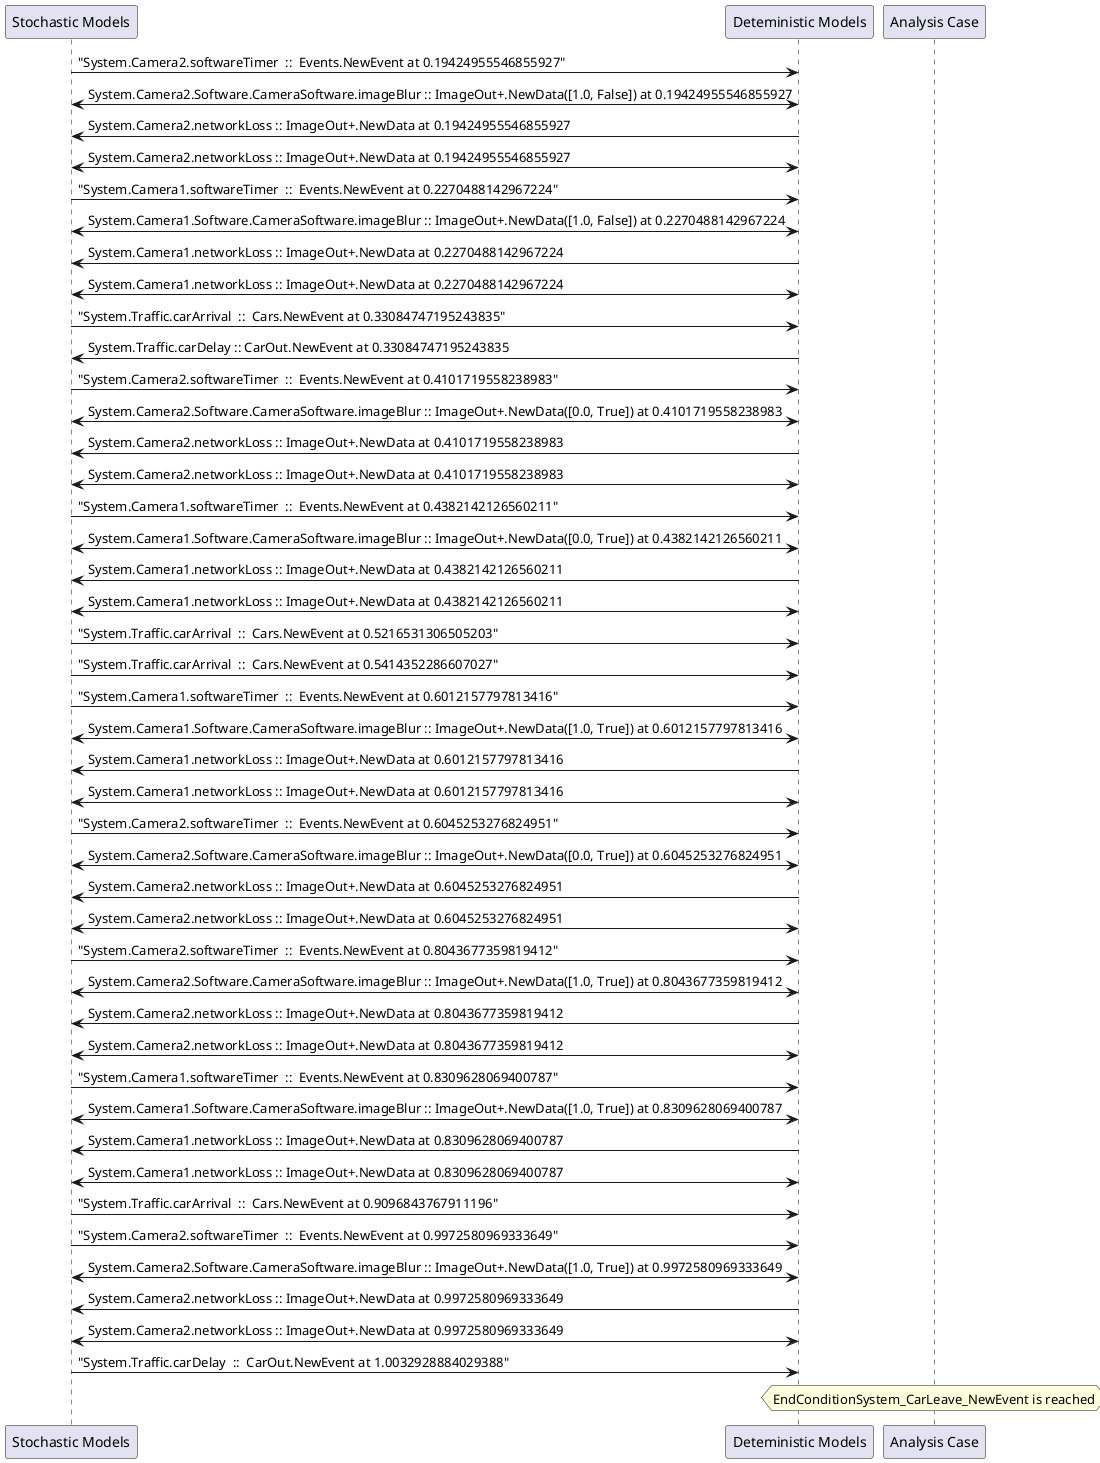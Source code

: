 
	@startuml
	participant "Stochastic Models" as stochmodel
	participant "Deteministic Models" as detmodel
	participant "Analysis Case" as analysis
	{11887_stop} stochmodel -> detmodel : "System.Camera2.softwareTimer  ::  Events.NewEvent at 0.19424955546855927"
detmodel <-> stochmodel : System.Camera2.Software.CameraSoftware.imageBlur :: ImageOut+.NewData([1.0, False]) at 0.19424955546855927
detmodel -> stochmodel : System.Camera2.networkLoss :: ImageOut+.NewData at 0.19424955546855927
detmodel <-> stochmodel : System.Camera2.networkLoss :: ImageOut+.NewData at 0.19424955546855927
{11872_stop} stochmodel -> detmodel : "System.Camera1.softwareTimer  ::  Events.NewEvent at 0.2270488142967224"
detmodel <-> stochmodel : System.Camera1.Software.CameraSoftware.imageBlur :: ImageOut+.NewData([1.0, False]) at 0.2270488142967224
detmodel -> stochmodel : System.Camera1.networkLoss :: ImageOut+.NewData at 0.2270488142967224
detmodel <-> stochmodel : System.Camera1.networkLoss :: ImageOut+.NewData at 0.2270488142967224
{11903_stop} stochmodel -> detmodel : "System.Traffic.carArrival  ::  Cars.NewEvent at 0.33084747195243835"
{11911_start} detmodel -> stochmodel : System.Traffic.carDelay :: CarOut.NewEvent at 0.33084747195243835
{11888_stop} stochmodel -> detmodel : "System.Camera2.softwareTimer  ::  Events.NewEvent at 0.4101719558238983"
detmodel <-> stochmodel : System.Camera2.Software.CameraSoftware.imageBlur :: ImageOut+.NewData([0.0, True]) at 0.4101719558238983
detmodel -> stochmodel : System.Camera2.networkLoss :: ImageOut+.NewData at 0.4101719558238983
detmodel <-> stochmodel : System.Camera2.networkLoss :: ImageOut+.NewData at 0.4101719558238983
{11873_stop} stochmodel -> detmodel : "System.Camera1.softwareTimer  ::  Events.NewEvent at 0.4382142126560211"
detmodel <-> stochmodel : System.Camera1.Software.CameraSoftware.imageBlur :: ImageOut+.NewData([0.0, True]) at 0.4382142126560211
detmodel -> stochmodel : System.Camera1.networkLoss :: ImageOut+.NewData at 0.4382142126560211
detmodel <-> stochmodel : System.Camera1.networkLoss :: ImageOut+.NewData at 0.4382142126560211
{11904_stop} stochmodel -> detmodel : "System.Traffic.carArrival  ::  Cars.NewEvent at 0.5216531306505203"
{11905_stop} stochmodel -> detmodel : "System.Traffic.carArrival  ::  Cars.NewEvent at 0.5414352286607027"
{11874_stop} stochmodel -> detmodel : "System.Camera1.softwareTimer  ::  Events.NewEvent at 0.6012157797813416"
detmodel <-> stochmodel : System.Camera1.Software.CameraSoftware.imageBlur :: ImageOut+.NewData([1.0, True]) at 0.6012157797813416
detmodel -> stochmodel : System.Camera1.networkLoss :: ImageOut+.NewData at 0.6012157797813416
detmodel <-> stochmodel : System.Camera1.networkLoss :: ImageOut+.NewData at 0.6012157797813416
{11889_stop} stochmodel -> detmodel : "System.Camera2.softwareTimer  ::  Events.NewEvent at 0.6045253276824951"
detmodel <-> stochmodel : System.Camera2.Software.CameraSoftware.imageBlur :: ImageOut+.NewData([0.0, True]) at 0.6045253276824951
detmodel -> stochmodel : System.Camera2.networkLoss :: ImageOut+.NewData at 0.6045253276824951
detmodel <-> stochmodel : System.Camera2.networkLoss :: ImageOut+.NewData at 0.6045253276824951
{11890_stop} stochmodel -> detmodel : "System.Camera2.softwareTimer  ::  Events.NewEvent at 0.8043677359819412"
detmodel <-> stochmodel : System.Camera2.Software.CameraSoftware.imageBlur :: ImageOut+.NewData([1.0, True]) at 0.8043677359819412
detmodel -> stochmodel : System.Camera2.networkLoss :: ImageOut+.NewData at 0.8043677359819412
detmodel <-> stochmodel : System.Camera2.networkLoss :: ImageOut+.NewData at 0.8043677359819412
{11875_stop} stochmodel -> detmodel : "System.Camera1.softwareTimer  ::  Events.NewEvent at 0.8309628069400787"
detmodel <-> stochmodel : System.Camera1.Software.CameraSoftware.imageBlur :: ImageOut+.NewData([1.0, True]) at 0.8309628069400787
detmodel -> stochmodel : System.Camera1.networkLoss :: ImageOut+.NewData at 0.8309628069400787
detmodel <-> stochmodel : System.Camera1.networkLoss :: ImageOut+.NewData at 0.8309628069400787
{11906_stop} stochmodel -> detmodel : "System.Traffic.carArrival  ::  Cars.NewEvent at 0.9096843767911196"
{11891_stop} stochmodel -> detmodel : "System.Camera2.softwareTimer  ::  Events.NewEvent at 0.9972580969333649"
detmodel <-> stochmodel : System.Camera2.Software.CameraSoftware.imageBlur :: ImageOut+.NewData([1.0, True]) at 0.9972580969333649
detmodel -> stochmodel : System.Camera2.networkLoss :: ImageOut+.NewData at 0.9972580969333649
detmodel <-> stochmodel : System.Camera2.networkLoss :: ImageOut+.NewData at 0.9972580969333649
{11911_stop} stochmodel -> detmodel : "System.Traffic.carDelay  ::  CarOut.NewEvent at 1.0032928884029388"
{11911_start} <-> {11911_stop} : delay
hnote over analysis 
EndConditionSystem_CarLeave_NewEvent is reached
endnote
@enduml